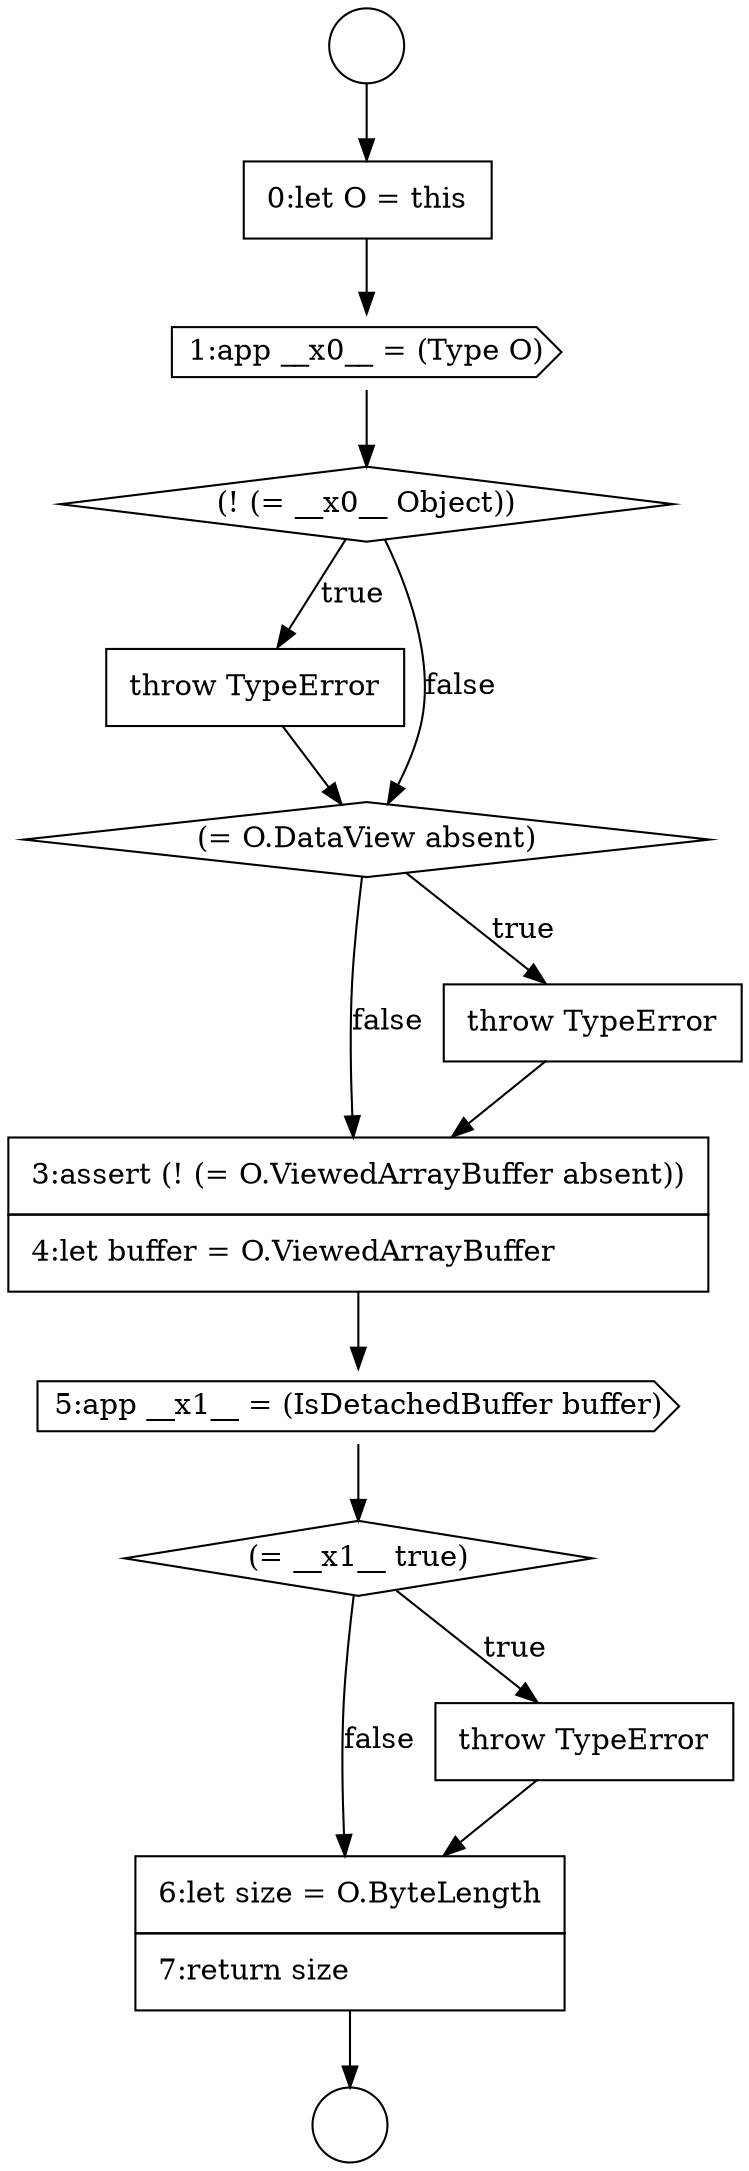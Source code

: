 digraph {
  node16520 [shape=none, margin=0, label=<<font color="black">
    <table border="0" cellborder="1" cellspacing="0" cellpadding="10">
      <tr><td align="left">throw TypeError</td></tr>
    </table>
  </font>> color="black" fillcolor="white" style=filled]
  node16523 [shape=none, margin=0, label=<<font color="black">
    <table border="0" cellborder="1" cellspacing="0" cellpadding="10">
      <tr><td align="left">3:assert (! (= O.ViewedArrayBuffer absent))</td></tr>
      <tr><td align="left">4:let buffer = O.ViewedArrayBuffer</td></tr>
    </table>
  </font>> color="black" fillcolor="white" style=filled]
  node16527 [shape=none, margin=0, label=<<font color="black">
    <table border="0" cellborder="1" cellspacing="0" cellpadding="10">
      <tr><td align="left">6:let size = O.ByteLength</td></tr>
      <tr><td align="left">7:return size</td></tr>
    </table>
  </font>> color="black" fillcolor="white" style=filled]
  node16516 [shape=circle label=" " color="black" fillcolor="white" style=filled]
  node16519 [shape=diamond, label=<<font color="black">(! (= __x0__ Object))</font>> color="black" fillcolor="white" style=filled]
  node16524 [shape=cds, label=<<font color="black">5:app __x1__ = (IsDetachedBuffer buffer)</font>> color="black" fillcolor="white" style=filled]
  node16525 [shape=diamond, label=<<font color="black">(= __x1__ true)</font>> color="black" fillcolor="white" style=filled]
  node16521 [shape=diamond, label=<<font color="black">(= O.DataView absent)</font>> color="black" fillcolor="white" style=filled]
  node16517 [shape=none, margin=0, label=<<font color="black">
    <table border="0" cellborder="1" cellspacing="0" cellpadding="10">
      <tr><td align="left">0:let O = this</td></tr>
    </table>
  </font>> color="black" fillcolor="white" style=filled]
  node16526 [shape=none, margin=0, label=<<font color="black">
    <table border="0" cellborder="1" cellspacing="0" cellpadding="10">
      <tr><td align="left">throw TypeError</td></tr>
    </table>
  </font>> color="black" fillcolor="white" style=filled]
  node16522 [shape=none, margin=0, label=<<font color="black">
    <table border="0" cellborder="1" cellspacing="0" cellpadding="10">
      <tr><td align="left">throw TypeError</td></tr>
    </table>
  </font>> color="black" fillcolor="white" style=filled]
  node16515 [shape=circle label=" " color="black" fillcolor="white" style=filled]
  node16518 [shape=cds, label=<<font color="black">1:app __x0__ = (Type O)</font>> color="black" fillcolor="white" style=filled]
  node16522 -> node16523 [ color="black"]
  node16523 -> node16524 [ color="black"]
  node16517 -> node16518 [ color="black"]
  node16521 -> node16522 [label=<<font color="black">true</font>> color="black"]
  node16521 -> node16523 [label=<<font color="black">false</font>> color="black"]
  node16515 -> node16517 [ color="black"]
  node16527 -> node16516 [ color="black"]
  node16518 -> node16519 [ color="black"]
  node16524 -> node16525 [ color="black"]
  node16520 -> node16521 [ color="black"]
  node16526 -> node16527 [ color="black"]
  node16525 -> node16526 [label=<<font color="black">true</font>> color="black"]
  node16525 -> node16527 [label=<<font color="black">false</font>> color="black"]
  node16519 -> node16520 [label=<<font color="black">true</font>> color="black"]
  node16519 -> node16521 [label=<<font color="black">false</font>> color="black"]
}
